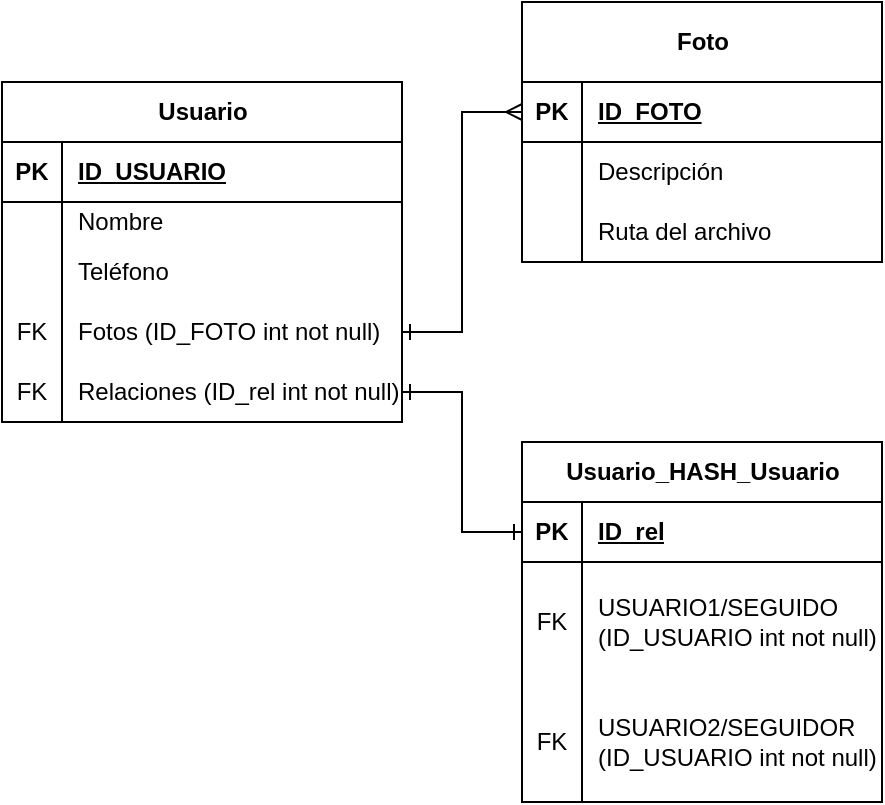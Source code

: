 <mxfile version="21.3.6" type="github">
  <diagram name="Página-1" id="7AjsDd28xvNKNlf7AJsy">
    <mxGraphModel dx="733" dy="370" grid="1" gridSize="10" guides="1" tooltips="1" connect="1" arrows="1" fold="1" page="1" pageScale="1" pageWidth="827" pageHeight="1169" math="0" shadow="0">
      <root>
        <mxCell id="0" />
        <mxCell id="1" parent="0" />
        <mxCell id="KtVODhJCcRJuapGOybnx-1" value="Usuario" style="shape=table;startSize=30;container=1;collapsible=1;childLayout=tableLayout;fixedRows=1;rowLines=0;fontStyle=1;align=center;resizeLast=1;html=1;" vertex="1" parent="1">
          <mxGeometry x="120" y="70" width="200" height="170" as="geometry" />
        </mxCell>
        <mxCell id="KtVODhJCcRJuapGOybnx-2" value="" style="shape=tableRow;horizontal=0;startSize=0;swimlaneHead=0;swimlaneBody=0;fillColor=none;collapsible=0;dropTarget=0;points=[[0,0.5],[1,0.5]];portConstraint=eastwest;top=0;left=0;right=0;bottom=1;" vertex="1" parent="KtVODhJCcRJuapGOybnx-1">
          <mxGeometry y="30" width="200" height="30" as="geometry" />
        </mxCell>
        <mxCell id="KtVODhJCcRJuapGOybnx-3" value="PK" style="shape=partialRectangle;connectable=0;fillColor=none;top=0;left=0;bottom=0;right=0;fontStyle=1;overflow=hidden;whiteSpace=wrap;html=1;" vertex="1" parent="KtVODhJCcRJuapGOybnx-2">
          <mxGeometry width="30" height="30" as="geometry">
            <mxRectangle width="30" height="30" as="alternateBounds" />
          </mxGeometry>
        </mxCell>
        <mxCell id="KtVODhJCcRJuapGOybnx-4" value="ID_USUARIO" style="shape=partialRectangle;connectable=0;fillColor=none;top=0;left=0;bottom=0;right=0;align=left;spacingLeft=6;fontStyle=5;overflow=hidden;whiteSpace=wrap;html=1;" vertex="1" parent="KtVODhJCcRJuapGOybnx-2">
          <mxGeometry x="30" width="170" height="30" as="geometry">
            <mxRectangle width="170" height="30" as="alternateBounds" />
          </mxGeometry>
        </mxCell>
        <mxCell id="KtVODhJCcRJuapGOybnx-5" value="" style="shape=tableRow;horizontal=0;startSize=0;swimlaneHead=0;swimlaneBody=0;fillColor=none;collapsible=0;dropTarget=0;points=[[0,0.5],[1,0.5]];portConstraint=eastwest;top=0;left=0;right=0;bottom=0;" vertex="1" parent="KtVODhJCcRJuapGOybnx-1">
          <mxGeometry y="60" width="200" height="20" as="geometry" />
        </mxCell>
        <mxCell id="KtVODhJCcRJuapGOybnx-6" value="" style="shape=partialRectangle;connectable=0;fillColor=none;top=0;left=0;bottom=0;right=0;editable=1;overflow=hidden;whiteSpace=wrap;html=1;" vertex="1" parent="KtVODhJCcRJuapGOybnx-5">
          <mxGeometry width="30" height="20" as="geometry">
            <mxRectangle width="30" height="20" as="alternateBounds" />
          </mxGeometry>
        </mxCell>
        <mxCell id="KtVODhJCcRJuapGOybnx-7" value="Nombre" style="shape=partialRectangle;connectable=0;fillColor=none;top=0;left=0;bottom=0;right=0;align=left;spacingLeft=6;overflow=hidden;whiteSpace=wrap;html=1;" vertex="1" parent="KtVODhJCcRJuapGOybnx-5">
          <mxGeometry x="30" width="170" height="20" as="geometry">
            <mxRectangle width="170" height="20" as="alternateBounds" />
          </mxGeometry>
        </mxCell>
        <mxCell id="KtVODhJCcRJuapGOybnx-8" value="" style="shape=tableRow;horizontal=0;startSize=0;swimlaneHead=0;swimlaneBody=0;fillColor=none;collapsible=0;dropTarget=0;points=[[0,0.5],[1,0.5]];portConstraint=eastwest;top=0;left=0;right=0;bottom=0;" vertex="1" parent="KtVODhJCcRJuapGOybnx-1">
          <mxGeometry y="80" width="200" height="30" as="geometry" />
        </mxCell>
        <mxCell id="KtVODhJCcRJuapGOybnx-9" value="" style="shape=partialRectangle;connectable=0;fillColor=none;top=0;left=0;bottom=0;right=0;editable=1;overflow=hidden;whiteSpace=wrap;html=1;" vertex="1" parent="KtVODhJCcRJuapGOybnx-8">
          <mxGeometry width="30" height="30" as="geometry">
            <mxRectangle width="30" height="30" as="alternateBounds" />
          </mxGeometry>
        </mxCell>
        <mxCell id="KtVODhJCcRJuapGOybnx-10" value="Teléfono" style="shape=partialRectangle;connectable=0;fillColor=none;top=0;left=0;bottom=0;right=0;align=left;spacingLeft=6;overflow=hidden;whiteSpace=wrap;html=1;" vertex="1" parent="KtVODhJCcRJuapGOybnx-8">
          <mxGeometry x="30" width="170" height="30" as="geometry">
            <mxRectangle width="170" height="30" as="alternateBounds" />
          </mxGeometry>
        </mxCell>
        <mxCell id="KtVODhJCcRJuapGOybnx-11" value="" style="shape=tableRow;horizontal=0;startSize=0;swimlaneHead=0;swimlaneBody=0;fillColor=none;collapsible=0;dropTarget=0;points=[[0,0.5],[1,0.5]];portConstraint=eastwest;top=0;left=0;right=0;bottom=0;" vertex="1" parent="KtVODhJCcRJuapGOybnx-1">
          <mxGeometry y="110" width="200" height="30" as="geometry" />
        </mxCell>
        <mxCell id="KtVODhJCcRJuapGOybnx-12" value="FK" style="shape=partialRectangle;connectable=0;fillColor=none;top=0;left=0;bottom=0;right=0;editable=1;overflow=hidden;whiteSpace=wrap;html=1;" vertex="1" parent="KtVODhJCcRJuapGOybnx-11">
          <mxGeometry width="30" height="30" as="geometry">
            <mxRectangle width="30" height="30" as="alternateBounds" />
          </mxGeometry>
        </mxCell>
        <mxCell id="KtVODhJCcRJuapGOybnx-13" value="Fotos (ID_FOTO int not null)" style="shape=partialRectangle;connectable=0;fillColor=none;top=0;left=0;bottom=0;right=0;align=left;spacingLeft=6;overflow=hidden;whiteSpace=wrap;html=1;" vertex="1" parent="KtVODhJCcRJuapGOybnx-11">
          <mxGeometry x="30" width="170" height="30" as="geometry">
            <mxRectangle width="170" height="30" as="alternateBounds" />
          </mxGeometry>
        </mxCell>
        <mxCell id="KtVODhJCcRJuapGOybnx-27" style="shape=tableRow;horizontal=0;startSize=0;swimlaneHead=0;swimlaneBody=0;fillColor=none;collapsible=0;dropTarget=0;points=[[0,0.5],[1,0.5]];portConstraint=eastwest;top=0;left=0;right=0;bottom=0;" vertex="1" parent="KtVODhJCcRJuapGOybnx-1">
          <mxGeometry y="140" width="200" height="30" as="geometry" />
        </mxCell>
        <mxCell id="KtVODhJCcRJuapGOybnx-28" value="FK" style="shape=partialRectangle;connectable=0;fillColor=none;top=0;left=0;bottom=0;right=0;editable=1;overflow=hidden;whiteSpace=wrap;html=1;" vertex="1" parent="KtVODhJCcRJuapGOybnx-27">
          <mxGeometry width="30" height="30" as="geometry">
            <mxRectangle width="30" height="30" as="alternateBounds" />
          </mxGeometry>
        </mxCell>
        <mxCell id="KtVODhJCcRJuapGOybnx-29" value="Relaciones (ID_rel int not null)" style="shape=partialRectangle;connectable=0;fillColor=none;top=0;left=0;bottom=0;right=0;align=left;spacingLeft=6;overflow=hidden;whiteSpace=wrap;html=1;" vertex="1" parent="KtVODhJCcRJuapGOybnx-27">
          <mxGeometry x="30" width="170" height="30" as="geometry">
            <mxRectangle width="170" height="30" as="alternateBounds" />
          </mxGeometry>
        </mxCell>
        <mxCell id="KtVODhJCcRJuapGOybnx-14" value="Foto" style="shape=table;startSize=40;container=1;collapsible=1;childLayout=tableLayout;fixedRows=1;rowLines=0;fontStyle=1;align=center;resizeLast=1;html=1;" vertex="1" parent="1">
          <mxGeometry x="380" y="30" width="180" height="130" as="geometry" />
        </mxCell>
        <mxCell id="KtVODhJCcRJuapGOybnx-15" value="" style="shape=tableRow;horizontal=0;startSize=0;swimlaneHead=0;swimlaneBody=0;fillColor=none;collapsible=0;dropTarget=0;points=[[0,0.5],[1,0.5]];portConstraint=eastwest;top=0;left=0;right=0;bottom=1;" vertex="1" parent="KtVODhJCcRJuapGOybnx-14">
          <mxGeometry y="40" width="180" height="30" as="geometry" />
        </mxCell>
        <mxCell id="KtVODhJCcRJuapGOybnx-16" value="PK" style="shape=partialRectangle;connectable=0;fillColor=none;top=0;left=0;bottom=0;right=0;fontStyle=1;overflow=hidden;whiteSpace=wrap;html=1;" vertex="1" parent="KtVODhJCcRJuapGOybnx-15">
          <mxGeometry width="30" height="30" as="geometry">
            <mxRectangle width="30" height="30" as="alternateBounds" />
          </mxGeometry>
        </mxCell>
        <mxCell id="KtVODhJCcRJuapGOybnx-17" value="ID_FOTO" style="shape=partialRectangle;connectable=0;fillColor=none;top=0;left=0;bottom=0;right=0;align=left;spacingLeft=6;fontStyle=5;overflow=hidden;whiteSpace=wrap;html=1;" vertex="1" parent="KtVODhJCcRJuapGOybnx-15">
          <mxGeometry x="30" width="150" height="30" as="geometry">
            <mxRectangle width="150" height="30" as="alternateBounds" />
          </mxGeometry>
        </mxCell>
        <mxCell id="KtVODhJCcRJuapGOybnx-18" value="" style="shape=tableRow;horizontal=0;startSize=0;swimlaneHead=0;swimlaneBody=0;fillColor=none;collapsible=0;dropTarget=0;points=[[0,0.5],[1,0.5]];portConstraint=eastwest;top=0;left=0;right=0;bottom=0;" vertex="1" parent="KtVODhJCcRJuapGOybnx-14">
          <mxGeometry y="70" width="180" height="30" as="geometry" />
        </mxCell>
        <mxCell id="KtVODhJCcRJuapGOybnx-19" value="" style="shape=partialRectangle;connectable=0;fillColor=none;top=0;left=0;bottom=0;right=0;editable=1;overflow=hidden;whiteSpace=wrap;html=1;" vertex="1" parent="KtVODhJCcRJuapGOybnx-18">
          <mxGeometry width="30" height="30" as="geometry">
            <mxRectangle width="30" height="30" as="alternateBounds" />
          </mxGeometry>
        </mxCell>
        <mxCell id="KtVODhJCcRJuapGOybnx-20" value="Descripción" style="shape=partialRectangle;connectable=0;fillColor=none;top=0;left=0;bottom=0;right=0;align=left;spacingLeft=6;overflow=hidden;whiteSpace=wrap;html=1;" vertex="1" parent="KtVODhJCcRJuapGOybnx-18">
          <mxGeometry x="30" width="150" height="30" as="geometry">
            <mxRectangle width="150" height="30" as="alternateBounds" />
          </mxGeometry>
        </mxCell>
        <mxCell id="KtVODhJCcRJuapGOybnx-21" value="" style="shape=tableRow;horizontal=0;startSize=0;swimlaneHead=0;swimlaneBody=0;fillColor=none;collapsible=0;dropTarget=0;points=[[0,0.5],[1,0.5]];portConstraint=eastwest;top=0;left=0;right=0;bottom=0;" vertex="1" parent="KtVODhJCcRJuapGOybnx-14">
          <mxGeometry y="100" width="180" height="30" as="geometry" />
        </mxCell>
        <mxCell id="KtVODhJCcRJuapGOybnx-22" value="" style="shape=partialRectangle;connectable=0;fillColor=none;top=0;left=0;bottom=0;right=0;editable=1;overflow=hidden;whiteSpace=wrap;html=1;" vertex="1" parent="KtVODhJCcRJuapGOybnx-21">
          <mxGeometry width="30" height="30" as="geometry">
            <mxRectangle width="30" height="30" as="alternateBounds" />
          </mxGeometry>
        </mxCell>
        <mxCell id="KtVODhJCcRJuapGOybnx-23" value="Ruta del archivo" style="shape=partialRectangle;connectable=0;fillColor=none;top=0;left=0;bottom=0;right=0;align=left;spacingLeft=6;overflow=hidden;whiteSpace=wrap;html=1;" vertex="1" parent="KtVODhJCcRJuapGOybnx-21">
          <mxGeometry x="30" width="150" height="30" as="geometry">
            <mxRectangle width="150" height="30" as="alternateBounds" />
          </mxGeometry>
        </mxCell>
        <mxCell id="KtVODhJCcRJuapGOybnx-33" value="Usuario_HASH_Usuario" style="shape=table;startSize=30;container=1;collapsible=1;childLayout=tableLayout;fixedRows=1;rowLines=0;fontStyle=1;align=center;resizeLast=1;html=1;" vertex="1" parent="1">
          <mxGeometry x="380" y="250" width="180" height="180" as="geometry" />
        </mxCell>
        <mxCell id="KtVODhJCcRJuapGOybnx-34" value="" style="shape=tableRow;horizontal=0;startSize=0;swimlaneHead=0;swimlaneBody=0;fillColor=none;collapsible=0;dropTarget=0;points=[[0,0.5],[1,0.5]];portConstraint=eastwest;top=0;left=0;right=0;bottom=1;" vertex="1" parent="KtVODhJCcRJuapGOybnx-33">
          <mxGeometry y="30" width="180" height="30" as="geometry" />
        </mxCell>
        <mxCell id="KtVODhJCcRJuapGOybnx-35" value="PK" style="shape=partialRectangle;connectable=0;fillColor=none;top=0;left=0;bottom=0;right=0;fontStyle=1;overflow=hidden;whiteSpace=wrap;html=1;" vertex="1" parent="KtVODhJCcRJuapGOybnx-34">
          <mxGeometry width="30" height="30" as="geometry">
            <mxRectangle width="30" height="30" as="alternateBounds" />
          </mxGeometry>
        </mxCell>
        <mxCell id="KtVODhJCcRJuapGOybnx-36" value="ID_rel" style="shape=partialRectangle;connectable=0;fillColor=none;top=0;left=0;bottom=0;right=0;align=left;spacingLeft=6;fontStyle=5;overflow=hidden;whiteSpace=wrap;html=1;" vertex="1" parent="KtVODhJCcRJuapGOybnx-34">
          <mxGeometry x="30" width="150" height="30" as="geometry">
            <mxRectangle width="150" height="30" as="alternateBounds" />
          </mxGeometry>
        </mxCell>
        <mxCell id="KtVODhJCcRJuapGOybnx-37" value="" style="shape=tableRow;horizontal=0;startSize=0;swimlaneHead=0;swimlaneBody=0;fillColor=none;collapsible=0;dropTarget=0;points=[[0,0.5],[1,0.5]];portConstraint=eastwest;top=0;left=0;right=0;bottom=0;" vertex="1" parent="KtVODhJCcRJuapGOybnx-33">
          <mxGeometry y="60" width="180" height="60" as="geometry" />
        </mxCell>
        <mxCell id="KtVODhJCcRJuapGOybnx-38" value="FK" style="shape=partialRectangle;connectable=0;fillColor=none;top=0;left=0;bottom=0;right=0;editable=1;overflow=hidden;whiteSpace=wrap;html=1;" vertex="1" parent="KtVODhJCcRJuapGOybnx-37">
          <mxGeometry width="30" height="60" as="geometry">
            <mxRectangle width="30" height="60" as="alternateBounds" />
          </mxGeometry>
        </mxCell>
        <mxCell id="KtVODhJCcRJuapGOybnx-39" value="USUARIO1/SEGUIDO&lt;br&gt;(ID_USUARIO int not null)" style="shape=partialRectangle;connectable=0;fillColor=none;top=0;left=0;bottom=0;right=0;align=left;spacingLeft=6;overflow=hidden;whiteSpace=wrap;html=1;" vertex="1" parent="KtVODhJCcRJuapGOybnx-37">
          <mxGeometry x="30" width="150" height="60" as="geometry">
            <mxRectangle width="150" height="60" as="alternateBounds" />
          </mxGeometry>
        </mxCell>
        <mxCell id="KtVODhJCcRJuapGOybnx-40" value="" style="shape=tableRow;horizontal=0;startSize=0;swimlaneHead=0;swimlaneBody=0;fillColor=none;collapsible=0;dropTarget=0;points=[[0,0.5],[1,0.5]];portConstraint=eastwest;top=0;left=0;right=0;bottom=0;" vertex="1" parent="KtVODhJCcRJuapGOybnx-33">
          <mxGeometry y="120" width="180" height="60" as="geometry" />
        </mxCell>
        <mxCell id="KtVODhJCcRJuapGOybnx-41" value="FK" style="shape=partialRectangle;connectable=0;fillColor=none;top=0;left=0;bottom=0;right=0;editable=1;overflow=hidden;whiteSpace=wrap;html=1;" vertex="1" parent="KtVODhJCcRJuapGOybnx-40">
          <mxGeometry width="30" height="60" as="geometry">
            <mxRectangle width="30" height="60" as="alternateBounds" />
          </mxGeometry>
        </mxCell>
        <mxCell id="KtVODhJCcRJuapGOybnx-42" value="USUARIO2/SEGUIDOR&lt;br&gt;(ID_USUARIO int not null)" style="shape=partialRectangle;connectable=0;fillColor=none;top=0;left=0;bottom=0;right=0;align=left;spacingLeft=6;overflow=hidden;whiteSpace=wrap;html=1;" vertex="1" parent="KtVODhJCcRJuapGOybnx-40">
          <mxGeometry x="30" width="150" height="60" as="geometry">
            <mxRectangle width="150" height="60" as="alternateBounds" />
          </mxGeometry>
        </mxCell>
        <mxCell id="KtVODhJCcRJuapGOybnx-45" value="" style="edgeStyle=entityRelationEdgeStyle;fontSize=12;html=1;endArrow=ERone;rounded=0;startArrow=ERmany;startFill=0;endFill=0;" edge="1" parent="1" source="KtVODhJCcRJuapGOybnx-15" target="KtVODhJCcRJuapGOybnx-11">
          <mxGeometry width="100" height="100" relative="1" as="geometry">
            <mxPoint x="250" y="340" as="sourcePoint" />
            <mxPoint x="110" y="190" as="targetPoint" />
          </mxGeometry>
        </mxCell>
        <mxCell id="KtVODhJCcRJuapGOybnx-46" value="" style="edgeStyle=entityRelationEdgeStyle;fontSize=12;html=1;endArrow=ERone;rounded=0;startArrow=ERone;startFill=0;endFill=0;exitX=0;exitY=0.5;exitDx=0;exitDy=0;" edge="1" parent="1" source="KtVODhJCcRJuapGOybnx-34" target="KtVODhJCcRJuapGOybnx-27">
          <mxGeometry width="100" height="100" relative="1" as="geometry">
            <mxPoint x="460" y="380" as="sourcePoint" />
            <mxPoint x="560" y="280" as="targetPoint" />
          </mxGeometry>
        </mxCell>
      </root>
    </mxGraphModel>
  </diagram>
</mxfile>
